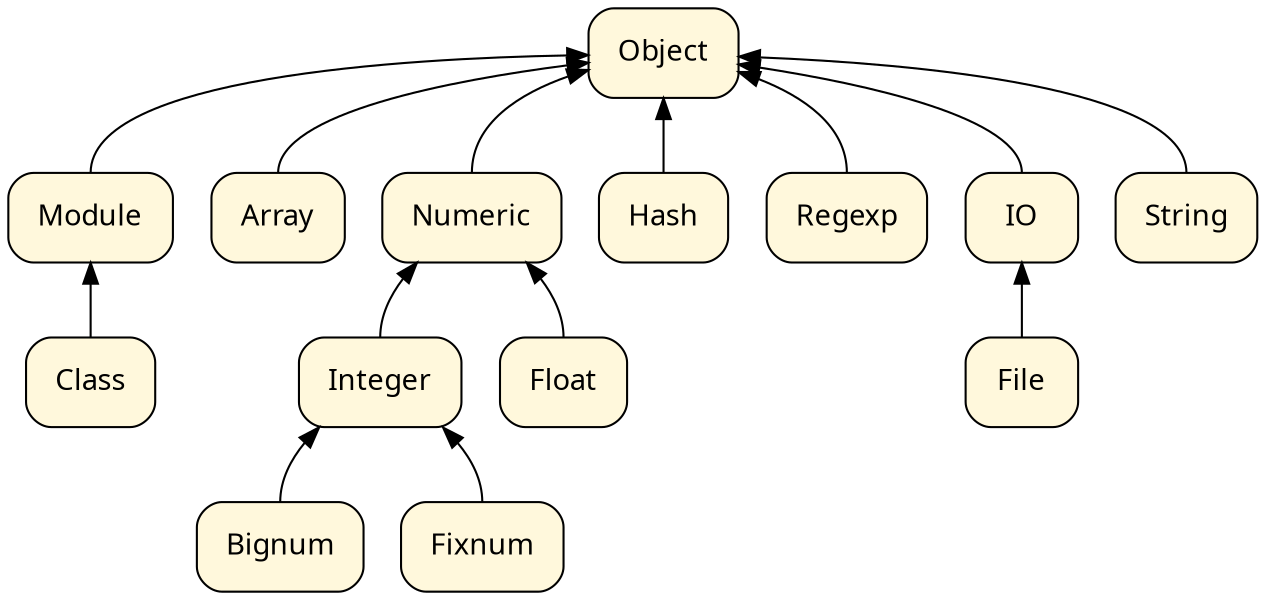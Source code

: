 digraph d {
  bgcolor = transparent

  node  [ fontname = "Gotham Pro", margin = 0.2, shape = box, style = "filled, rounded", color = black, fillcolor = cornsilk ]
  edge  [ color = black, dir = back, headport = n ]

  object   [ label = "Object" ]
  module   [ label = "Module"]
  array    [ label = "Array" ]
  class    [ label = "Class" ]
  numeric  [ label = "Numeric" ]
  integer  [ label = "Integer" ]
  bignum   [ label = "Bignum" ]
  fixnum   [ label = "Fixnum" ]
  float    [ label = "Float" ]
  hash     [ label = "Hash" ]
  regexp   [ label = "Regexp" ]
  io       [ label = "IO" ]
  file     [ label = "File" ]
  string   [ label = "String" ]

  object -> { module array numeric hash regexp io string }
  module -> { class }
  numeric -> { integer float }
  integer -> { bignum fixnum }
  io -> { file }
}

